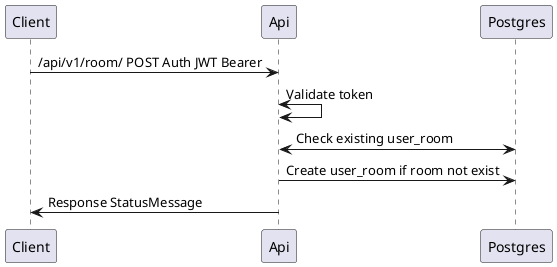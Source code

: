 @startuml
Client -> Api: /api/v1/room/ POST Auth JWT Bearer
Api <-> Api: Validate token
Api <-> Postgres: Check existing user_room
Api -> Postgres: Create user_room if room not exist
Api -> Client: Response StatusMessage
@enduml